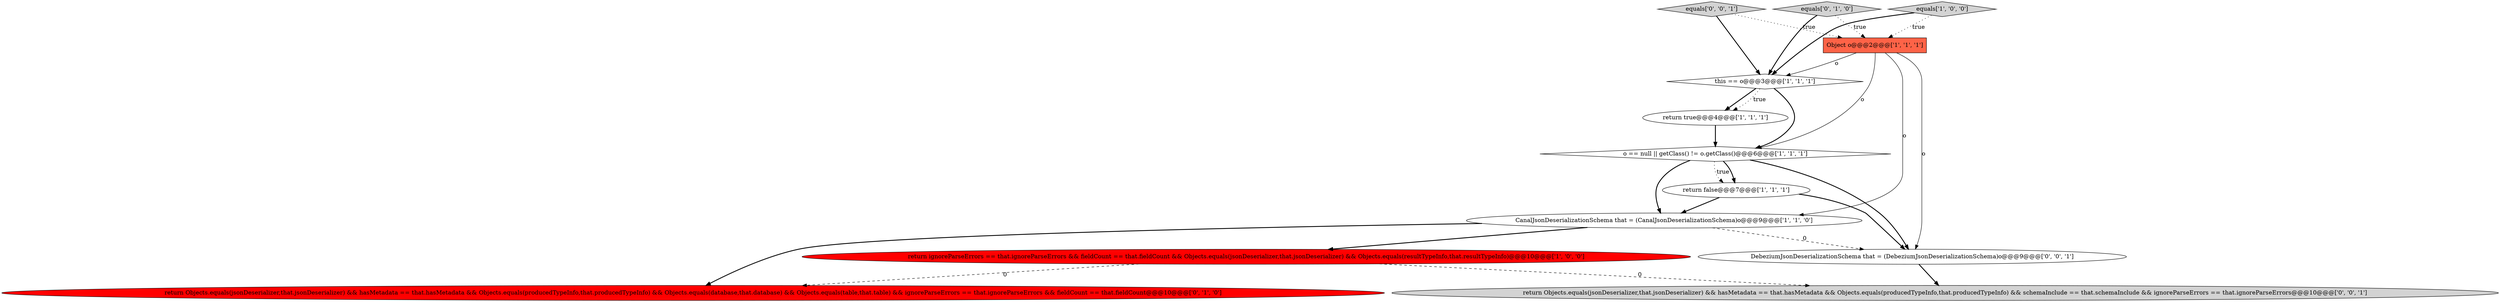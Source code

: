 digraph {
9 [style = filled, label = "return Objects.equals(jsonDeserializer,that.jsonDeserializer) && hasMetadata == that.hasMetadata && Objects.equals(producedTypeInfo,that.producedTypeInfo) && Objects.equals(database,that.database) && Objects.equals(table,that.table) && ignoreParseErrors == that.ignoreParseErrors && fieldCount == that.fieldCount@@@10@@@['0', '1', '0']", fillcolor = red, shape = ellipse image = "AAA1AAABBB2BBB"];
7 [style = filled, label = "return false@@@7@@@['1', '1', '1']", fillcolor = white, shape = ellipse image = "AAA0AAABBB1BBB"];
12 [style = filled, label = "return Objects.equals(jsonDeserializer,that.jsonDeserializer) && hasMetadata == that.hasMetadata && Objects.equals(producedTypeInfo,that.producedTypeInfo) && schemaInclude == that.schemaInclude && ignoreParseErrors == that.ignoreParseErrors@@@10@@@['0', '0', '1']", fillcolor = lightgray, shape = ellipse image = "AAA0AAABBB3BBB"];
1 [style = filled, label = "equals['1', '0', '0']", fillcolor = lightgray, shape = diamond image = "AAA0AAABBB1BBB"];
5 [style = filled, label = "o == null || getClass() != o.getClass()@@@6@@@['1', '1', '1']", fillcolor = white, shape = diamond image = "AAA0AAABBB1BBB"];
0 [style = filled, label = "return ignoreParseErrors == that.ignoreParseErrors && fieldCount == that.fieldCount && Objects.equals(jsonDeserializer,that.jsonDeserializer) && Objects.equals(resultTypeInfo,that.resultTypeInfo)@@@10@@@['1', '0', '0']", fillcolor = red, shape = ellipse image = "AAA1AAABBB1BBB"];
8 [style = filled, label = "equals['0', '1', '0']", fillcolor = lightgray, shape = diamond image = "AAA0AAABBB2BBB"];
11 [style = filled, label = "equals['0', '0', '1']", fillcolor = lightgray, shape = diamond image = "AAA0AAABBB3BBB"];
2 [style = filled, label = "CanalJsonDeserializationSchema that = (CanalJsonDeserializationSchema)o@@@9@@@['1', '1', '0']", fillcolor = white, shape = ellipse image = "AAA0AAABBB1BBB"];
3 [style = filled, label = "return true@@@4@@@['1', '1', '1']", fillcolor = white, shape = ellipse image = "AAA0AAABBB1BBB"];
10 [style = filled, label = "DebeziumJsonDeserializationSchema that = (DebeziumJsonDeserializationSchema)o@@@9@@@['0', '0', '1']", fillcolor = white, shape = ellipse image = "AAA0AAABBB3BBB"];
6 [style = filled, label = "Object o@@@2@@@['1', '1', '1']", fillcolor = tomato, shape = box image = "AAA0AAABBB1BBB"];
4 [style = filled, label = "this == o@@@3@@@['1', '1', '1']", fillcolor = white, shape = diamond image = "AAA0AAABBB1BBB"];
5->10 [style = bold, label=""];
4->3 [style = bold, label=""];
1->4 [style = bold, label=""];
7->10 [style = bold, label=""];
11->4 [style = bold, label=""];
2->9 [style = bold, label=""];
0->12 [style = dashed, label="0"];
2->10 [style = dashed, label="0"];
5->2 [style = bold, label=""];
3->5 [style = bold, label=""];
2->0 [style = bold, label=""];
4->3 [style = dotted, label="true"];
6->5 [style = solid, label="o"];
8->6 [style = dotted, label="true"];
6->4 [style = solid, label="o"];
6->2 [style = solid, label="o"];
5->7 [style = dotted, label="true"];
11->6 [style = dotted, label="true"];
6->10 [style = solid, label="o"];
7->2 [style = bold, label=""];
10->12 [style = bold, label=""];
5->7 [style = bold, label=""];
1->6 [style = dotted, label="true"];
8->4 [style = bold, label=""];
0->9 [style = dashed, label="0"];
4->5 [style = bold, label=""];
}
